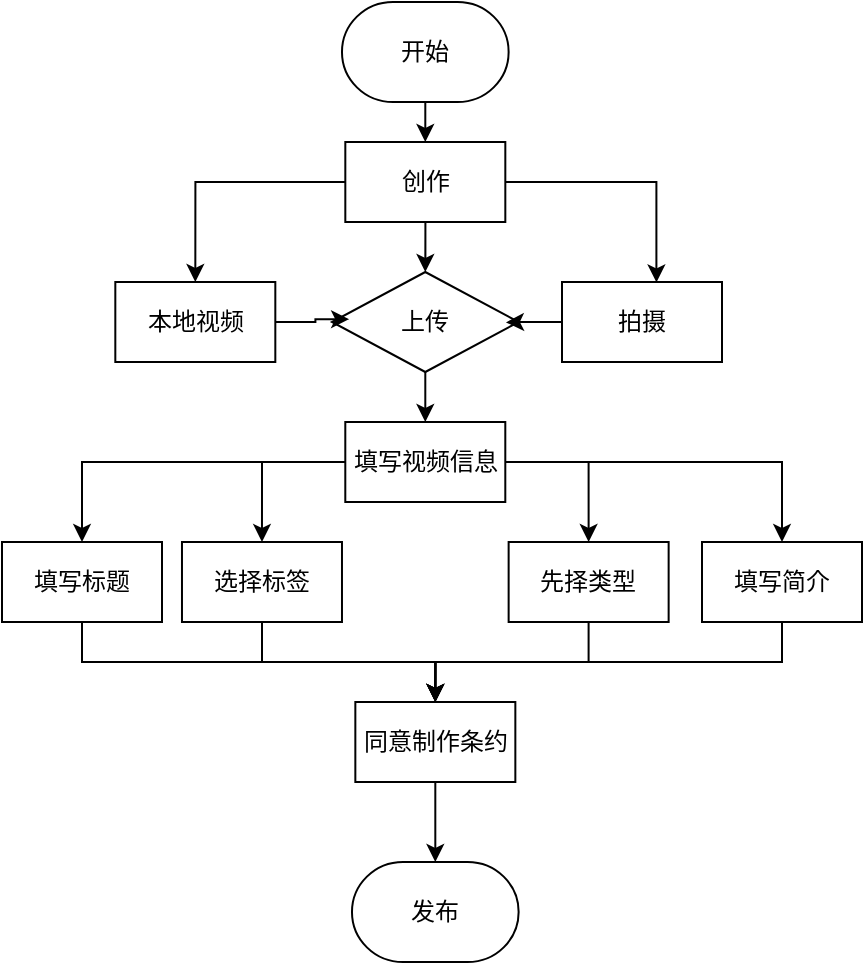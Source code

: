 <mxfile version="21.3.0" type="github">
  <diagram name="第 1 页" id="YMet3bwHSx1CGr5gLQUs">
    <mxGraphModel dx="1050" dy="589" grid="1" gridSize="10" guides="1" tooltips="1" connect="1" arrows="1" fold="1" page="1" pageScale="1" pageWidth="827" pageHeight="1169" math="0" shadow="0">
      <root>
        <mxCell id="0" />
        <mxCell id="1" parent="0" />
        <mxCell id="WYj4CPsdhlNgNL-GPiIF-1" style="edgeStyle=orthogonalEdgeStyle;rounded=0;orthogonalLoop=1;jettySize=auto;html=1;entryX=0.5;entryY=0;entryDx=0;entryDy=0;" edge="1" parent="1" source="WYj4CPsdhlNgNL-GPiIF-2" target="WYj4CPsdhlNgNL-GPiIF-4">
          <mxGeometry relative="1" as="geometry" />
        </mxCell>
        <mxCell id="WYj4CPsdhlNgNL-GPiIF-2" value="开始" style="strokeWidth=1;html=1;shape=mxgraph.flowchart.terminator;whiteSpace=wrap;" vertex="1" parent="1">
          <mxGeometry x="299.99" y="100" width="83.33" height="50" as="geometry" />
        </mxCell>
        <mxCell id="WYj4CPsdhlNgNL-GPiIF-3" style="edgeStyle=orthogonalEdgeStyle;rounded=0;orthogonalLoop=1;jettySize=auto;html=1;entryX=0.5;entryY=0;entryDx=0;entryDy=0;entryPerimeter=0;" edge="1" parent="1" source="WYj4CPsdhlNgNL-GPiIF-4" target="WYj4CPsdhlNgNL-GPiIF-7">
          <mxGeometry relative="1" as="geometry" />
        </mxCell>
        <mxCell id="WYj4CPsdhlNgNL-GPiIF-30" style="edgeStyle=orthogonalEdgeStyle;rounded=0;orthogonalLoop=1;jettySize=auto;html=1;entryX=0.5;entryY=0;entryDx=0;entryDy=0;" edge="1" parent="1" source="WYj4CPsdhlNgNL-GPiIF-4" target="WYj4CPsdhlNgNL-GPiIF-18">
          <mxGeometry relative="1" as="geometry" />
        </mxCell>
        <mxCell id="WYj4CPsdhlNgNL-GPiIF-31" style="edgeStyle=orthogonalEdgeStyle;rounded=0;orthogonalLoop=1;jettySize=auto;html=1;entryX=0.59;entryY=0.005;entryDx=0;entryDy=0;entryPerimeter=0;" edge="1" parent="1" source="WYj4CPsdhlNgNL-GPiIF-4" target="WYj4CPsdhlNgNL-GPiIF-29">
          <mxGeometry relative="1" as="geometry" />
        </mxCell>
        <mxCell id="WYj4CPsdhlNgNL-GPiIF-4" value="创作" style="rounded=0;whiteSpace=wrap;html=1;" vertex="1" parent="1">
          <mxGeometry x="301.66" y="170" width="80" height="40" as="geometry" />
        </mxCell>
        <mxCell id="WYj4CPsdhlNgNL-GPiIF-28" style="edgeStyle=orthogonalEdgeStyle;rounded=0;orthogonalLoop=1;jettySize=auto;html=1;exitX=0.5;exitY=1;exitDx=0;exitDy=0;exitPerimeter=0;entryX=0.5;entryY=0;entryDx=0;entryDy=0;" edge="1" parent="1" source="WYj4CPsdhlNgNL-GPiIF-7" target="WYj4CPsdhlNgNL-GPiIF-9">
          <mxGeometry relative="1" as="geometry" />
        </mxCell>
        <mxCell id="WYj4CPsdhlNgNL-GPiIF-7" value="上传" style="strokeWidth=1;html=1;shape=mxgraph.flowchart.decision;whiteSpace=wrap;" vertex="1" parent="1">
          <mxGeometry x="294.98" y="235" width="93.34" height="50" as="geometry" />
        </mxCell>
        <mxCell id="WYj4CPsdhlNgNL-GPiIF-37" style="edgeStyle=orthogonalEdgeStyle;rounded=0;orthogonalLoop=1;jettySize=auto;html=1;entryX=0.5;entryY=0;entryDx=0;entryDy=0;" edge="1" parent="1" source="WYj4CPsdhlNgNL-GPiIF-9" target="WYj4CPsdhlNgNL-GPiIF-35">
          <mxGeometry relative="1" as="geometry" />
        </mxCell>
        <mxCell id="WYj4CPsdhlNgNL-GPiIF-39" style="edgeStyle=orthogonalEdgeStyle;rounded=0;orthogonalLoop=1;jettySize=auto;html=1;" edge="1" parent="1" source="WYj4CPsdhlNgNL-GPiIF-9" target="WYj4CPsdhlNgNL-GPiIF-14">
          <mxGeometry relative="1" as="geometry" />
        </mxCell>
        <mxCell id="WYj4CPsdhlNgNL-GPiIF-40" style="edgeStyle=orthogonalEdgeStyle;rounded=0;orthogonalLoop=1;jettySize=auto;html=1;entryX=0.5;entryY=0;entryDx=0;entryDy=0;" edge="1" parent="1" source="WYj4CPsdhlNgNL-GPiIF-9" target="WYj4CPsdhlNgNL-GPiIF-33">
          <mxGeometry relative="1" as="geometry">
            <mxPoint x="450" y="380" as="targetPoint" />
          </mxGeometry>
        </mxCell>
        <mxCell id="WYj4CPsdhlNgNL-GPiIF-42" style="edgeStyle=orthogonalEdgeStyle;rounded=0;orthogonalLoop=1;jettySize=auto;html=1;entryX=0.5;entryY=0;entryDx=0;entryDy=0;" edge="1" parent="1" source="WYj4CPsdhlNgNL-GPiIF-9" target="WYj4CPsdhlNgNL-GPiIF-34">
          <mxGeometry relative="1" as="geometry" />
        </mxCell>
        <mxCell id="WYj4CPsdhlNgNL-GPiIF-9" value="填写视频信息" style="rounded=0;whiteSpace=wrap;html=1;" vertex="1" parent="1">
          <mxGeometry x="301.65" y="310" width="80" height="40" as="geometry" />
        </mxCell>
        <mxCell id="WYj4CPsdhlNgNL-GPiIF-47" style="edgeStyle=orthogonalEdgeStyle;rounded=0;orthogonalLoop=1;jettySize=auto;html=1;entryX=0.5;entryY=0;entryDx=0;entryDy=0;" edge="1" parent="1" source="WYj4CPsdhlNgNL-GPiIF-14" target="WYj4CPsdhlNgNL-GPiIF-16">
          <mxGeometry relative="1" as="geometry">
            <Array as="points">
              <mxPoint x="520" y="430" />
              <mxPoint x="347" y="430" />
            </Array>
          </mxGeometry>
        </mxCell>
        <mxCell id="WYj4CPsdhlNgNL-GPiIF-14" value="填写简介" style="rounded=0;whiteSpace=wrap;html=1;" vertex="1" parent="1">
          <mxGeometry x="480" y="370" width="80" height="40" as="geometry" />
        </mxCell>
        <mxCell id="WYj4CPsdhlNgNL-GPiIF-15" style="edgeStyle=orthogonalEdgeStyle;rounded=0;orthogonalLoop=1;jettySize=auto;html=1;entryX=0.5;entryY=0;entryDx=0;entryDy=0;entryPerimeter=0;" edge="1" parent="1" source="WYj4CPsdhlNgNL-GPiIF-16" target="WYj4CPsdhlNgNL-GPiIF-27">
          <mxGeometry relative="1" as="geometry" />
        </mxCell>
        <mxCell id="WYj4CPsdhlNgNL-GPiIF-16" value="同意制作条约" style="rounded=0;whiteSpace=wrap;html=1;" vertex="1" parent="1">
          <mxGeometry x="306.67" y="450" width="80" height="40" as="geometry" />
        </mxCell>
        <mxCell id="WYj4CPsdhlNgNL-GPiIF-49" style="edgeStyle=orthogonalEdgeStyle;rounded=0;orthogonalLoop=1;jettySize=auto;html=1;entryX=0.092;entryY=0.472;entryDx=0;entryDy=0;entryPerimeter=0;" edge="1" parent="1" source="WYj4CPsdhlNgNL-GPiIF-18" target="WYj4CPsdhlNgNL-GPiIF-7">
          <mxGeometry relative="1" as="geometry" />
        </mxCell>
        <mxCell id="WYj4CPsdhlNgNL-GPiIF-18" value="本地视频" style="rounded=0;whiteSpace=wrap;html=1;" vertex="1" parent="1">
          <mxGeometry x="186.66" y="240" width="80" height="40" as="geometry" />
        </mxCell>
        <mxCell id="WYj4CPsdhlNgNL-GPiIF-27" value="发布" style="strokeWidth=1;html=1;shape=mxgraph.flowchart.terminator;whiteSpace=wrap;" vertex="1" parent="1">
          <mxGeometry x="304.99" y="530" width="83.33" height="50" as="geometry" />
        </mxCell>
        <mxCell id="WYj4CPsdhlNgNL-GPiIF-50" style="edgeStyle=orthogonalEdgeStyle;rounded=0;orthogonalLoop=1;jettySize=auto;html=1;entryX=0.932;entryY=0.504;entryDx=0;entryDy=0;entryPerimeter=0;" edge="1" parent="1" source="WYj4CPsdhlNgNL-GPiIF-29" target="WYj4CPsdhlNgNL-GPiIF-7">
          <mxGeometry relative="1" as="geometry" />
        </mxCell>
        <mxCell id="WYj4CPsdhlNgNL-GPiIF-29" value="拍摄" style="rounded=0;whiteSpace=wrap;html=1;" vertex="1" parent="1">
          <mxGeometry x="410" y="240" width="80" height="40" as="geometry" />
        </mxCell>
        <mxCell id="WYj4CPsdhlNgNL-GPiIF-46" style="edgeStyle=orthogonalEdgeStyle;rounded=0;orthogonalLoop=1;jettySize=auto;html=1;entryX=0.5;entryY=0;entryDx=0;entryDy=0;" edge="1" parent="1" source="WYj4CPsdhlNgNL-GPiIF-33" target="WYj4CPsdhlNgNL-GPiIF-16">
          <mxGeometry relative="1" as="geometry" />
        </mxCell>
        <mxCell id="WYj4CPsdhlNgNL-GPiIF-33" value="先择类型" style="rounded=0;whiteSpace=wrap;html=1;" vertex="1" parent="1">
          <mxGeometry x="383.32" y="370" width="80" height="40" as="geometry" />
        </mxCell>
        <mxCell id="WYj4CPsdhlNgNL-GPiIF-48" style="edgeStyle=orthogonalEdgeStyle;rounded=0;orthogonalLoop=1;jettySize=auto;html=1;entryX=0.5;entryY=0;entryDx=0;entryDy=0;" edge="1" parent="1" source="WYj4CPsdhlNgNL-GPiIF-34" target="WYj4CPsdhlNgNL-GPiIF-16">
          <mxGeometry relative="1" as="geometry">
            <Array as="points">
              <mxPoint x="260" y="430" />
              <mxPoint x="347" y="430" />
            </Array>
          </mxGeometry>
        </mxCell>
        <mxCell id="WYj4CPsdhlNgNL-GPiIF-34" value="选择标签" style="rounded=0;whiteSpace=wrap;html=1;" vertex="1" parent="1">
          <mxGeometry x="219.99" y="370" width="80" height="40" as="geometry" />
        </mxCell>
        <mxCell id="WYj4CPsdhlNgNL-GPiIF-44" style="edgeStyle=orthogonalEdgeStyle;rounded=0;orthogonalLoop=1;jettySize=auto;html=1;entryX=0.5;entryY=0;entryDx=0;entryDy=0;" edge="1" parent="1" source="WYj4CPsdhlNgNL-GPiIF-35" target="WYj4CPsdhlNgNL-GPiIF-16">
          <mxGeometry relative="1" as="geometry">
            <mxPoint x="210" y="450" as="targetPoint" />
            <Array as="points">
              <mxPoint x="170" y="430" />
              <mxPoint x="347" y="430" />
            </Array>
          </mxGeometry>
        </mxCell>
        <mxCell id="WYj4CPsdhlNgNL-GPiIF-35" value="填写标题" style="rounded=0;whiteSpace=wrap;html=1;" vertex="1" parent="1">
          <mxGeometry x="130" y="370" width="80" height="40" as="geometry" />
        </mxCell>
      </root>
    </mxGraphModel>
  </diagram>
</mxfile>
